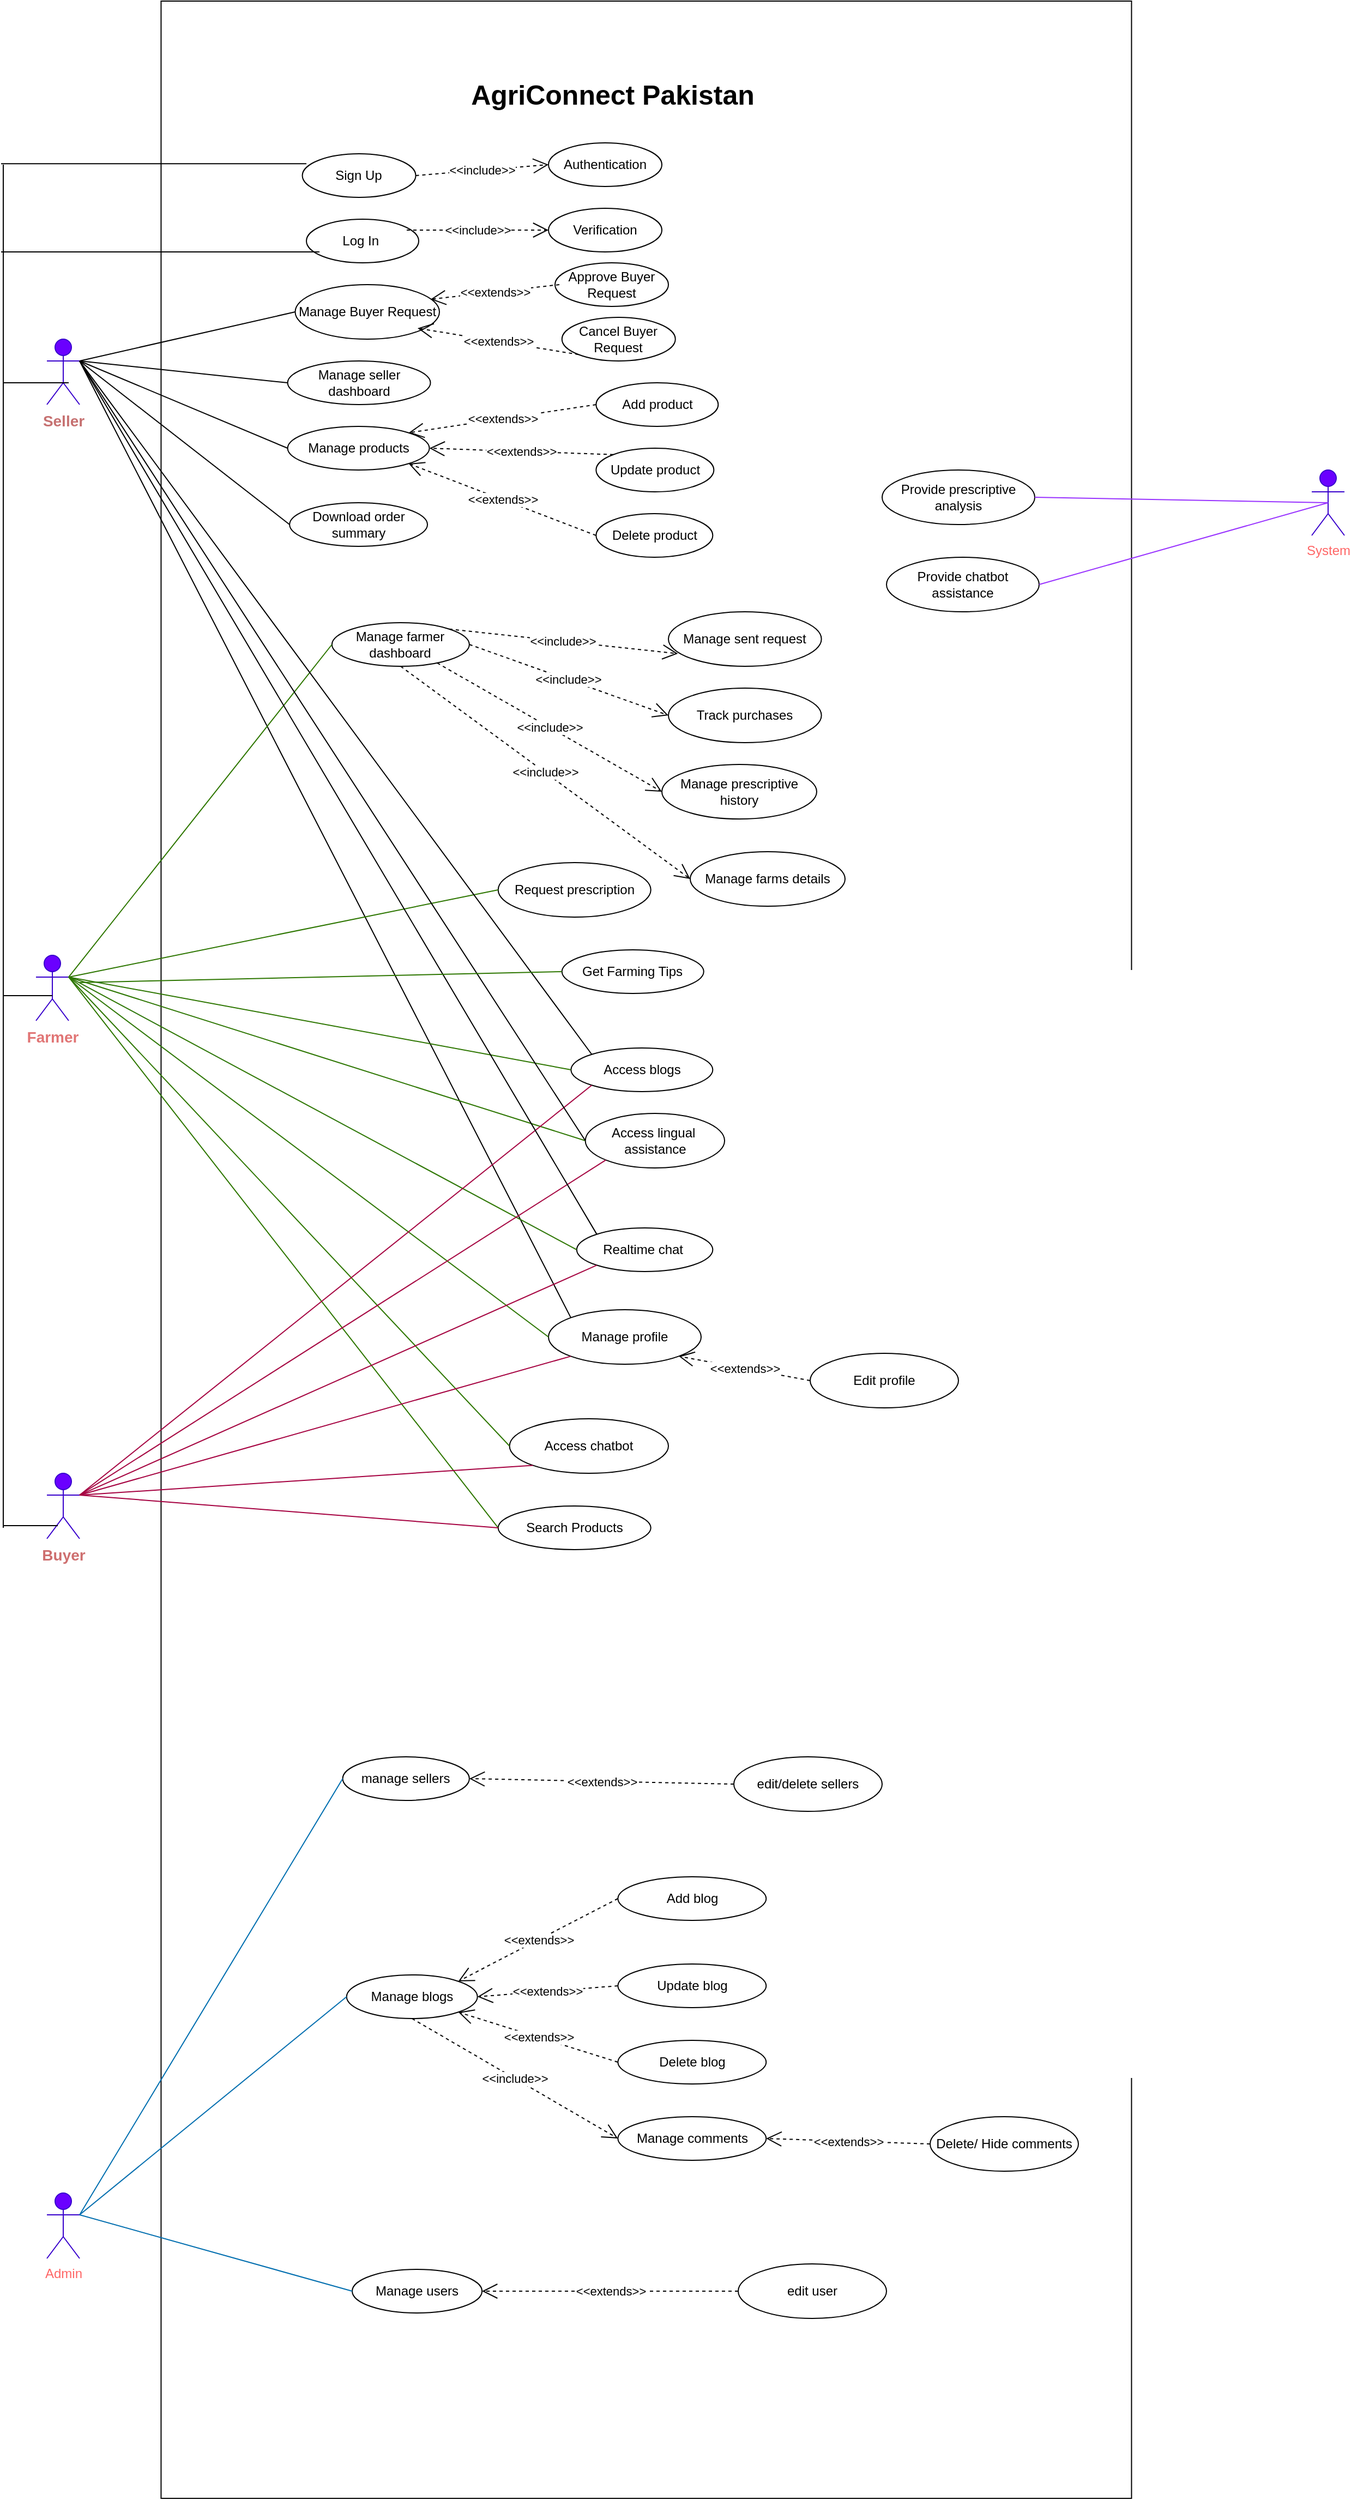 <mxfile version="24.7.17">
  <diagram name="Page-1" id="OuwLyHZl4ZLgl4tLMqOj">
    <mxGraphModel dx="1615" dy="2068" grid="1" gridSize="10" guides="1" tooltips="1" connect="1" arrows="1" fold="1" page="1" pageScale="1" pageWidth="850" pageHeight="1100" math="0" shadow="0">
      <root>
        <mxCell id="0" />
        <mxCell id="1" parent="0" />
        <mxCell id="YQZKm8GPlMYC01iBBEA0-1" value="" style="rounded=0;whiteSpace=wrap;html=1;" parent="1" vertex="1">
          <mxGeometry x="174.72" y="-330" width="890" height="2290" as="geometry" />
        </mxCell>
        <mxCell id="YQZKm8GPlMYC01iBBEA0-2" value="&lt;font size=&quot;1&quot; color=&quot;#c67171&quot;&gt;&lt;b style=&quot;font-size: 14px;&quot;&gt;Seller&lt;/b&gt;&lt;/font&gt;" style="shape=umlActor;verticalLabelPosition=bottom;verticalAlign=top;html=1;outlineConnect=0;fillColor=#6a00ff;fontColor=#ffffff;strokeColor=#3700CC;" parent="1" vertex="1">
          <mxGeometry x="70" y="-20" width="30" height="60" as="geometry" />
        </mxCell>
        <mxCell id="YQZKm8GPlMYC01iBBEA0-7" value="Sign Up" style="ellipse;whiteSpace=wrap;html=1;" parent="1" vertex="1">
          <mxGeometry x="304.28" y="-190" width="104" height="40" as="geometry" />
        </mxCell>
        <mxCell id="YQZKm8GPlMYC01iBBEA0-8" value="Manage users" style="ellipse;whiteSpace=wrap;html=1;" parent="1" vertex="1">
          <mxGeometry x="350" y="1750" width="119.07" height="40" as="geometry" />
        </mxCell>
        <mxCell id="YQZKm8GPlMYC01iBBEA0-10" value="Log In&amp;nbsp;" style="ellipse;whiteSpace=wrap;html=1;" parent="1" vertex="1">
          <mxGeometry x="308.0" y="-130" width="103" height="40" as="geometry" />
        </mxCell>
        <mxCell id="YQZKm8GPlMYC01iBBEA0-11" value="Manage farmer dashboard" style="ellipse;whiteSpace=wrap;html=1;" parent="1" vertex="1">
          <mxGeometry x="331.43" y="240" width="126" height="40" as="geometry" />
        </mxCell>
        <mxCell id="YQZKm8GPlMYC01iBBEA0-12" value="manage sellers" style="ellipse;whiteSpace=wrap;html=1;" parent="1" vertex="1">
          <mxGeometry x="341.29" y="1280" width="116.14" height="40" as="geometry" />
        </mxCell>
        <mxCell id="YQZKm8GPlMYC01iBBEA0-16" value="Manage products" style="ellipse;whiteSpace=wrap;html=1;" parent="1" vertex="1">
          <mxGeometry x="290.78" y="60" width="130" height="40" as="geometry" />
        </mxCell>
        <mxCell id="YQZKm8GPlMYC01iBBEA0-17" value="Manage profile" style="ellipse;whiteSpace=wrap;html=1;" parent="1" vertex="1">
          <mxGeometry x="530" y="870" width="140" height="50" as="geometry" />
        </mxCell>
        <mxCell id="YQZKm8GPlMYC01iBBEA0-18" value="Request prescription" style="ellipse;whiteSpace=wrap;html=1;" parent="1" vertex="1">
          <mxGeometry x="483.86" y="460" width="140" height="50" as="geometry" />
        </mxCell>
        <mxCell id="YQZKm8GPlMYC01iBBEA0-19" value="Access blogs" style="ellipse;whiteSpace=wrap;html=1;" parent="1" vertex="1">
          <mxGeometry x="550.67" y="630" width="130" height="40" as="geometry" />
        </mxCell>
        <mxCell id="YQZKm8GPlMYC01iBBEA0-20" value="Realtime chat&amp;nbsp;" style="ellipse;whiteSpace=wrap;html=1;" parent="1" vertex="1">
          <mxGeometry x="555.92" y="795" width="124.75" height="40" as="geometry" />
        </mxCell>
        <mxCell id="YQZKm8GPlMYC01iBBEA0-23" value="Access lingual&amp;nbsp;&lt;div&gt;assistance&lt;/div&gt;" style="ellipse;whiteSpace=wrap;html=1;" parent="1" vertex="1">
          <mxGeometry x="563.81" y="690" width="127.72" height="50" as="geometry" />
        </mxCell>
        <mxCell id="YQZKm8GPlMYC01iBBEA0-26" value="Access chatbot" style="ellipse;whiteSpace=wrap;html=1;" parent="1" vertex="1">
          <mxGeometry x="494.28" y="970" width="145.72" height="50" as="geometry" />
        </mxCell>
        <mxCell id="YQZKm8GPlMYC01iBBEA0-28" value="Search Products" style="ellipse;whiteSpace=wrap;html=1;" parent="1" vertex="1">
          <mxGeometry x="483.86" y="1050" width="140" height="40" as="geometry" />
        </mxCell>
        <mxCell id="YQZKm8GPlMYC01iBBEA0-29" value="Manage seller dashboard" style="ellipse;whiteSpace=wrap;html=1;rotation=0;" parent="1" vertex="1">
          <mxGeometry x="290.78" width="131" height="40" as="geometry" />
        </mxCell>
        <mxCell id="YQZKm8GPlMYC01iBBEA0-30" value="Manage blogs" style="ellipse;whiteSpace=wrap;html=1;" parent="1" vertex="1">
          <mxGeometry x="344.86" y="1480" width="120" height="40" as="geometry" />
        </mxCell>
        <mxCell id="YQZKm8GPlMYC01iBBEA0-33" value="&lt;font size=&quot;1&quot; color=&quot;#e17575&quot;&gt;&lt;b style=&quot;font-size: 14px;&quot;&gt;Farmer&lt;/b&gt;&lt;/font&gt;" style="shape=umlActor;verticalLabelPosition=bottom;verticalAlign=top;html=1;outlineConnect=0;fillColor=#6a00ff;fontColor=#ffffff;strokeColor=#3700CC;" parent="1" vertex="1">
          <mxGeometry x="60" y="545" width="30" height="60" as="geometry" />
        </mxCell>
        <mxCell id="YQZKm8GPlMYC01iBBEA0-34" value="&lt;font style=&quot;font-size: 14px;&quot; color=&quot;#ce6f6f&quot;&gt;&lt;b&gt;Buyer&lt;/b&gt;&lt;/font&gt;" style="shape=umlActor;verticalLabelPosition=bottom;verticalAlign=top;html=1;outlineConnect=0;fillColor=#6a00ff;fontColor=#ffffff;strokeColor=#3700CC;" parent="1" vertex="1">
          <mxGeometry x="70" y="1020" width="30" height="60" as="geometry" />
        </mxCell>
        <mxCell id="YQZKm8GPlMYC01iBBEA0-35" value="&lt;font color=&quot;#ff6666&quot;&gt;Admin&lt;/font&gt;" style="shape=umlActor;verticalLabelPosition=bottom;verticalAlign=top;html=1;outlineConnect=0;fillColor=#6a00ff;fontColor=#ffffff;strokeColor=#3700CC;" parent="1" vertex="1">
          <mxGeometry x="70" y="1680" width="30" height="60" as="geometry" />
        </mxCell>
        <mxCell id="YQZKm8GPlMYC01iBBEA0-48" value="Edit profile" style="ellipse;whiteSpace=wrap;html=1;" parent="1" vertex="1">
          <mxGeometry x="770" y="910" width="136" height="50" as="geometry" />
        </mxCell>
        <mxCell id="YQZKm8GPlMYC01iBBEA0-50" style="edgeStyle=orthogonalEdgeStyle;rounded=0;orthogonalLoop=1;jettySize=auto;html=1;exitX=0.5;exitY=1;exitDx=0;exitDy=0;" parent="1" source="YQZKm8GPlMYC01iBBEA0-16" target="YQZKm8GPlMYC01iBBEA0-16" edge="1">
          <mxGeometry relative="1" as="geometry" />
        </mxCell>
        <mxCell id="YQZKm8GPlMYC01iBBEA0-53" value="Manage Buyer Request" style="ellipse;whiteSpace=wrap;html=1;" parent="1" vertex="1">
          <mxGeometry x="297.72" y="-70" width="132.28" height="50" as="geometry" />
        </mxCell>
        <mxCell id="YQZKm8GPlMYC01iBBEA0-61" value="Authentication" style="ellipse;whiteSpace=wrap;html=1;" parent="1" vertex="1">
          <mxGeometry x="530" y="-200" width="104" height="40" as="geometry" />
        </mxCell>
        <mxCell id="YQZKm8GPlMYC01iBBEA0-62" value="Approve Buyer Request" style="ellipse;whiteSpace=wrap;html=1;" parent="1" vertex="1">
          <mxGeometry x="536" y="-90" width="104" height="40" as="geometry" />
        </mxCell>
        <mxCell id="YQZKm8GPlMYC01iBBEA0-63" value="Verification" style="ellipse;whiteSpace=wrap;html=1;" parent="1" vertex="1">
          <mxGeometry x="530" y="-140" width="104" height="40" as="geometry" />
        </mxCell>
        <mxCell id="YQZKm8GPlMYC01iBBEA0-64" value="Cancel Buyer Request" style="ellipse;whiteSpace=wrap;html=1;" parent="1" vertex="1">
          <mxGeometry x="542.37" y="-40" width="104" height="40" as="geometry" />
        </mxCell>
        <mxCell id="YQZKm8GPlMYC01iBBEA0-67" value="Add product" style="ellipse;whiteSpace=wrap;html=1;" parent="1" vertex="1">
          <mxGeometry x="573.67" y="20" width="112" height="40" as="geometry" />
        </mxCell>
        <mxCell id="YQZKm8GPlMYC01iBBEA0-68" value="Update product" style="ellipse;whiteSpace=wrap;html=1;" parent="1" vertex="1">
          <mxGeometry x="573.67" y="80" width="108" height="40" as="geometry" />
        </mxCell>
        <mxCell id="YQZKm8GPlMYC01iBBEA0-71" value="Delete product" style="ellipse;whiteSpace=wrap;html=1;" parent="1" vertex="1">
          <mxGeometry x="573.67" y="140" width="107" height="40" as="geometry" />
        </mxCell>
        <mxCell id="YQZKm8GPlMYC01iBBEA0-74" value="Manage sent request" style="ellipse;whiteSpace=wrap;html=1;" parent="1" vertex="1">
          <mxGeometry x="640" y="230" width="140.33" height="50" as="geometry" />
        </mxCell>
        <mxCell id="YQZKm8GPlMYC01iBBEA0-76" value="Manage prescriptive history" style="ellipse;whiteSpace=wrap;html=1;" parent="1" vertex="1">
          <mxGeometry x="634" y="370" width="142" height="50" as="geometry" />
        </mxCell>
        <mxCell id="YQZKm8GPlMYC01iBBEA0-99" value="Add blog" style="ellipse;whiteSpace=wrap;html=1;" parent="1" vertex="1">
          <mxGeometry x="593.67" y="1390" width="136" height="40" as="geometry" />
        </mxCell>
        <mxCell id="YQZKm8GPlMYC01iBBEA0-102" value="Update blog" style="ellipse;whiteSpace=wrap;html=1;" parent="1" vertex="1">
          <mxGeometry x="593.67" y="1470" width="136" height="40" as="geometry" />
        </mxCell>
        <mxCell id="YQZKm8GPlMYC01iBBEA0-103" value="Delete blog" style="ellipse;whiteSpace=wrap;html=1;" parent="1" vertex="1">
          <mxGeometry x="593.67" y="1540" width="136" height="40" as="geometry" />
        </mxCell>
        <mxCell id="YQZKm8GPlMYC01iBBEA0-104" value="Manage comments" style="ellipse;whiteSpace=wrap;html=1;" parent="1" vertex="1">
          <mxGeometry x="593.67" y="1610" width="136" height="40" as="geometry" />
        </mxCell>
        <mxCell id="YQZKm8GPlMYC01iBBEA0-105" value="Delete/ Hide comments" style="ellipse;whiteSpace=wrap;html=1;" parent="1" vertex="1">
          <mxGeometry x="880" y="1610" width="136" height="50" as="geometry" />
        </mxCell>
        <mxCell id="YQZKm8GPlMYC01iBBEA0-108" value="edit user" style="ellipse;whiteSpace=wrap;html=1;" parent="1" vertex="1">
          <mxGeometry x="704" y="1745" width="136" height="50" as="geometry" />
        </mxCell>
        <mxCell id="-5ydFw-NMP-RRtFNa_v6-4" value="" style="endArrow=none;html=1;rounded=0;exitX=1;exitY=0.333;exitDx=0;exitDy=0;exitPerimeter=0;entryX=0;entryY=0.5;entryDx=0;entryDy=0;" parent="1" source="YQZKm8GPlMYC01iBBEA0-2" target="YQZKm8GPlMYC01iBBEA0-53" edge="1">
          <mxGeometry width="50" height="50" relative="1" as="geometry">
            <mxPoint x="210" y="90" as="sourcePoint" />
            <mxPoint x="260" y="40" as="targetPoint" />
          </mxGeometry>
        </mxCell>
        <mxCell id="-5ydFw-NMP-RRtFNa_v6-5" value="" style="endArrow=none;html=1;rounded=0;exitX=1;exitY=0.333;exitDx=0;exitDy=0;exitPerimeter=0;entryX=0;entryY=0.5;entryDx=0;entryDy=0;" parent="1" source="YQZKm8GPlMYC01iBBEA0-2" target="YQZKm8GPlMYC01iBBEA0-29" edge="1">
          <mxGeometry width="50" height="50" relative="1" as="geometry">
            <mxPoint x="210" y="90" as="sourcePoint" />
            <mxPoint x="260" y="40" as="targetPoint" />
          </mxGeometry>
        </mxCell>
        <mxCell id="-5ydFw-NMP-RRtFNa_v6-6" value="" style="endArrow=none;html=1;rounded=0;exitX=1;exitY=0.333;exitDx=0;exitDy=0;exitPerimeter=0;entryX=0;entryY=0.5;entryDx=0;entryDy=0;" parent="1" source="YQZKm8GPlMYC01iBBEA0-2" target="YQZKm8GPlMYC01iBBEA0-16" edge="1">
          <mxGeometry width="50" height="50" relative="1" as="geometry">
            <mxPoint x="210" y="90" as="sourcePoint" />
            <mxPoint x="260" y="40" as="targetPoint" />
          </mxGeometry>
        </mxCell>
        <mxCell id="-5ydFw-NMP-RRtFNa_v6-7" value="" style="endArrow=none;html=1;rounded=0;exitX=1;exitY=0.333;exitDx=0;exitDy=0;exitPerimeter=0;entryX=0;entryY=0;entryDx=0;entryDy=0;" parent="1" source="YQZKm8GPlMYC01iBBEA0-2" target="YQZKm8GPlMYC01iBBEA0-17" edge="1">
          <mxGeometry width="50" height="50" relative="1" as="geometry">
            <mxPoint x="210" y="90" as="sourcePoint" />
            <mxPoint x="284.53" y="150" as="targetPoint" />
          </mxGeometry>
        </mxCell>
        <mxCell id="-5ydFw-NMP-RRtFNa_v6-8" value="&amp;lt;&amp;lt;include&amp;gt;&amp;gt;" style="endArrow=open;endSize=12;dashed=1;html=1;rounded=0;exitX=1;exitY=0.5;exitDx=0;exitDy=0;entryX=0;entryY=0.5;entryDx=0;entryDy=0;" parent="1" source="YQZKm8GPlMYC01iBBEA0-7" target="YQZKm8GPlMYC01iBBEA0-61" edge="1">
          <mxGeometry x="-0.004" width="160" relative="1" as="geometry">
            <mxPoint x="150" y="70" as="sourcePoint" />
            <mxPoint x="310" y="70" as="targetPoint" />
            <mxPoint as="offset" />
          </mxGeometry>
        </mxCell>
        <mxCell id="-5ydFw-NMP-RRtFNa_v6-9" value="&amp;lt;&amp;lt;extends&amp;gt;&amp;gt;" style="endArrow=open;endSize=12;dashed=1;html=1;rounded=0;exitX=0;exitY=0.5;exitDx=0;exitDy=0;entryX=1;entryY=1;entryDx=0;entryDy=0;" parent="1" source="YQZKm8GPlMYC01iBBEA0-71" target="YQZKm8GPlMYC01iBBEA0-16" edge="1">
          <mxGeometry x="-0.004" width="160" relative="1" as="geometry">
            <mxPoint x="413.06" y="30" as="sourcePoint" />
            <mxPoint x="523" y="40" as="targetPoint" />
            <mxPoint as="offset" />
          </mxGeometry>
        </mxCell>
        <mxCell id="-5ydFw-NMP-RRtFNa_v6-10" value="&amp;lt;&amp;lt;extends&amp;gt;&amp;gt;" style="endArrow=open;endSize=12;dashed=1;html=1;rounded=0;entryX=0.938;entryY=0.269;entryDx=0;entryDy=0;entryPerimeter=0;" parent="1" target="YQZKm8GPlMYC01iBBEA0-53" edge="1">
          <mxGeometry x="-0.004" width="160" relative="1" as="geometry">
            <mxPoint x="540" y="-70" as="sourcePoint" />
            <mxPoint x="430" y="-40" as="targetPoint" />
            <mxPoint as="offset" />
          </mxGeometry>
        </mxCell>
        <mxCell id="-5ydFw-NMP-RRtFNa_v6-11" value="&amp;lt;&amp;lt;include&amp;gt;&amp;gt;" style="endArrow=open;endSize=12;dashed=1;html=1;rounded=0;entryX=0;entryY=0.5;entryDx=0;entryDy=0;" parent="1" target="YQZKm8GPlMYC01iBBEA0-63" edge="1">
          <mxGeometry x="-0.004" width="160" relative="1" as="geometry">
            <mxPoint x="400" y="-120" as="sourcePoint" />
            <mxPoint x="536" y="-130" as="targetPoint" />
            <mxPoint as="offset" />
          </mxGeometry>
        </mxCell>
        <mxCell id="-5ydFw-NMP-RRtFNa_v6-12" value="&amp;lt;&amp;lt;extends&amp;gt;&amp;gt;" style="endArrow=open;endSize=12;dashed=1;html=1;rounded=0;exitX=0;exitY=0;exitDx=0;exitDy=0;entryX=1;entryY=0.5;entryDx=0;entryDy=0;" parent="1" source="YQZKm8GPlMYC01iBBEA0-68" target="YQZKm8GPlMYC01iBBEA0-16" edge="1">
          <mxGeometry x="0.0" width="160" relative="1" as="geometry">
            <mxPoint x="428" as="sourcePoint" />
            <mxPoint x="538" y="10" as="targetPoint" />
            <mxPoint as="offset" />
          </mxGeometry>
        </mxCell>
        <mxCell id="-5ydFw-NMP-RRtFNa_v6-13" value="&amp;lt;&amp;lt;extends&amp;gt;&amp;gt;" style="endArrow=open;endSize=12;dashed=1;html=1;rounded=0;entryX=1;entryY=0;entryDx=0;entryDy=0;exitX=0;exitY=0.5;exitDx=0;exitDy=0;" parent="1" source="YQZKm8GPlMYC01iBBEA0-67" target="YQZKm8GPlMYC01iBBEA0-16" edge="1">
          <mxGeometry x="-0.004" width="160" relative="1" as="geometry">
            <mxPoint x="537.987" y="60" as="sourcePoint" />
            <mxPoint x="530" y="359" as="targetPoint" />
            <mxPoint as="offset" />
          </mxGeometry>
        </mxCell>
        <mxCell id="-5ydFw-NMP-RRtFNa_v6-16" value="&amp;lt;&amp;lt;extends&amp;gt;&amp;gt;" style="endArrow=open;endSize=12;dashed=1;html=1;rounded=0;exitX=0;exitY=1;exitDx=0;exitDy=0;" parent="1" source="YQZKm8GPlMYC01iBBEA0-64" edge="1">
          <mxGeometry x="-0.004" width="160" relative="1" as="geometry">
            <mxPoint x="418" y="-10" as="sourcePoint" />
            <mxPoint x="410" y="-30" as="targetPoint" />
            <mxPoint as="offset" />
          </mxGeometry>
        </mxCell>
        <mxCell id="-5ydFw-NMP-RRtFNa_v6-19" value="&amp;lt;&amp;lt;include&amp;gt;&amp;gt;" style="endArrow=open;endSize=12;dashed=1;html=1;rounded=0;exitX=1;exitY=0;exitDx=0;exitDy=0;entryX=0.062;entryY=0.768;entryDx=0;entryDy=0;entryPerimeter=0;" parent="1" source="YQZKm8GPlMYC01iBBEA0-11" target="YQZKm8GPlMYC01iBBEA0-74" edge="1">
          <mxGeometry x="-0.004" width="160" relative="1" as="geometry">
            <mxPoint x="961.05" y="-24.921" as="sourcePoint" />
            <mxPoint x="730.943" y="544.918" as="targetPoint" />
            <mxPoint as="offset" />
          </mxGeometry>
        </mxCell>
        <mxCell id="-5ydFw-NMP-RRtFNa_v6-21" value="" style="endArrow=none;html=1;rounded=0;exitX=1;exitY=0.333;exitDx=0;exitDy=0;exitPerimeter=0;entryX=0;entryY=0.5;entryDx=0;entryDy=0;fillColor=#60a917;strokeColor=#2D7600;" parent="1" source="YQZKm8GPlMYC01iBBEA0-33" target="YQZKm8GPlMYC01iBBEA0-20" edge="1">
          <mxGeometry width="50" height="50" relative="1" as="geometry">
            <mxPoint x="380" y="590" as="sourcePoint" />
            <mxPoint x="430" y="540" as="targetPoint" />
          </mxGeometry>
        </mxCell>
        <mxCell id="-5ydFw-NMP-RRtFNa_v6-22" value="" style="endArrow=none;html=1;rounded=0;exitX=1;exitY=0.333;exitDx=0;exitDy=0;exitPerimeter=0;entryX=0;entryY=0.5;entryDx=0;entryDy=0;fillColor=#60a917;strokeColor=#2D7600;" parent="1" source="YQZKm8GPlMYC01iBBEA0-33" target="YQZKm8GPlMYC01iBBEA0-19" edge="1">
          <mxGeometry width="50" height="50" relative="1" as="geometry">
            <mxPoint x="380" y="590" as="sourcePoint" />
            <mxPoint x="430" y="540" as="targetPoint" />
          </mxGeometry>
        </mxCell>
        <mxCell id="-5ydFw-NMP-RRtFNa_v6-23" value="" style="endArrow=none;html=1;rounded=0;exitX=1;exitY=0.333;exitDx=0;exitDy=0;exitPerimeter=0;entryX=0;entryY=0.5;entryDx=0;entryDy=0;fillColor=#60a917;strokeColor=#2D7600;" parent="1" source="YQZKm8GPlMYC01iBBEA0-33" target="YQZKm8GPlMYC01iBBEA0-23" edge="1">
          <mxGeometry width="50" height="50" relative="1" as="geometry">
            <mxPoint x="380" y="590" as="sourcePoint" />
            <mxPoint x="430" y="540" as="targetPoint" />
          </mxGeometry>
        </mxCell>
        <mxCell id="-5ydFw-NMP-RRtFNa_v6-25" value="" style="endArrow=none;html=1;rounded=0;exitX=1;exitY=0.333;exitDx=0;exitDy=0;exitPerimeter=0;entryX=0;entryY=0.5;entryDx=0;entryDy=0;fillColor=#60a917;strokeColor=#2D7600;" parent="1" source="YQZKm8GPlMYC01iBBEA0-33" target="YQZKm8GPlMYC01iBBEA0-26" edge="1">
          <mxGeometry width="50" height="50" relative="1" as="geometry">
            <mxPoint x="380" y="590" as="sourcePoint" />
            <mxPoint x="430" y="540" as="targetPoint" />
          </mxGeometry>
        </mxCell>
        <mxCell id="-5ydFw-NMP-RRtFNa_v6-26" value="" style="endArrow=none;html=1;rounded=0;exitX=1;exitY=0.333;exitDx=0;exitDy=0;exitPerimeter=0;entryX=0;entryY=0.5;entryDx=0;entryDy=0;fillColor=#60a917;strokeColor=#2D7600;" parent="1" source="YQZKm8GPlMYC01iBBEA0-33" target="YQZKm8GPlMYC01iBBEA0-18" edge="1">
          <mxGeometry width="50" height="50" relative="1" as="geometry">
            <mxPoint x="380" y="740" as="sourcePoint" />
            <mxPoint x="430" y="690" as="targetPoint" />
          </mxGeometry>
        </mxCell>
        <mxCell id="-5ydFw-NMP-RRtFNa_v6-30" value="" style="endArrow=none;html=1;rounded=0;exitX=1;exitY=0.333;exitDx=0;exitDy=0;exitPerimeter=0;entryX=0;entryY=0.5;entryDx=0;entryDy=0;fillColor=#60a917;strokeColor=#2D7600;" parent="1" source="YQZKm8GPlMYC01iBBEA0-33" target="YQZKm8GPlMYC01iBBEA0-28" edge="1">
          <mxGeometry width="50" height="50" relative="1" as="geometry">
            <mxPoint x="380" y="860" as="sourcePoint" />
            <mxPoint x="430" y="810" as="targetPoint" />
          </mxGeometry>
        </mxCell>
        <mxCell id="-5ydFw-NMP-RRtFNa_v6-31" value="" style="endArrow=none;html=1;rounded=0;exitX=1;exitY=0.333;exitDx=0;exitDy=0;exitPerimeter=0;entryX=0;entryY=0.5;entryDx=0;entryDy=0;fillColor=#60a917;strokeColor=#2D7600;" parent="1" source="YQZKm8GPlMYC01iBBEA0-33" target="YQZKm8GPlMYC01iBBEA0-17" edge="1">
          <mxGeometry width="50" height="50" relative="1" as="geometry">
            <mxPoint x="380" y="860" as="sourcePoint" />
            <mxPoint x="430" y="810" as="targetPoint" />
          </mxGeometry>
        </mxCell>
        <mxCell id="-5ydFw-NMP-RRtFNa_v6-40" value="" style="endArrow=none;html=1;rounded=0;fillColor=#60a917;strokeColor=#2D7600;entryX=1;entryY=0.333;entryDx=0;entryDy=0;entryPerimeter=0;exitX=0;exitY=0.5;exitDx=0;exitDy=0;" parent="1" source="YQZKm8GPlMYC01iBBEA0-11" target="YQZKm8GPlMYC01iBBEA0-33" edge="1">
          <mxGeometry width="50" height="50" relative="1" as="geometry">
            <mxPoint x="240" y="630" as="sourcePoint" />
            <mxPoint x="290" y="580" as="targetPoint" />
          </mxGeometry>
        </mxCell>
        <mxCell id="-5ydFw-NMP-RRtFNa_v6-42" value="" style="endArrow=none;html=1;rounded=0;fillColor=#d80073;strokeColor=#A50040;exitX=1;exitY=0.333;exitDx=0;exitDy=0;exitPerimeter=0;entryX=0;entryY=1;entryDx=0;entryDy=0;" parent="1" source="YQZKm8GPlMYC01iBBEA0-34" target="YQZKm8GPlMYC01iBBEA0-19" edge="1">
          <mxGeometry width="50" height="50" relative="1" as="geometry">
            <mxPoint x="240" y="1070" as="sourcePoint" />
            <mxPoint x="290" y="1020" as="targetPoint" />
          </mxGeometry>
        </mxCell>
        <mxCell id="-5ydFw-NMP-RRtFNa_v6-43" value="" style="endArrow=none;html=1;rounded=0;fillColor=#d80073;strokeColor=#A50040;exitX=1;exitY=0.333;exitDx=0;exitDy=0;exitPerimeter=0;entryX=0;entryY=1;entryDx=0;entryDy=0;" parent="1" source="YQZKm8GPlMYC01iBBEA0-34" target="YQZKm8GPlMYC01iBBEA0-23" edge="1">
          <mxGeometry width="50" height="50" relative="1" as="geometry">
            <mxPoint x="240" y="1070" as="sourcePoint" />
            <mxPoint x="290" y="1020" as="targetPoint" />
          </mxGeometry>
        </mxCell>
        <mxCell id="-5ydFw-NMP-RRtFNa_v6-44" value="" style="endArrow=none;html=1;rounded=0;fillColor=#d80073;strokeColor=#A50040;exitX=1;exitY=0.333;exitDx=0;exitDy=0;exitPerimeter=0;entryX=0;entryY=1;entryDx=0;entryDy=0;" parent="1" source="YQZKm8GPlMYC01iBBEA0-34" target="YQZKm8GPlMYC01iBBEA0-20" edge="1">
          <mxGeometry width="50" height="50" relative="1" as="geometry">
            <mxPoint x="240" y="1070" as="sourcePoint" />
            <mxPoint x="290" y="1020" as="targetPoint" />
          </mxGeometry>
        </mxCell>
        <mxCell id="-5ydFw-NMP-RRtFNa_v6-46" value="" style="endArrow=none;html=1;rounded=0;fillColor=#d80073;strokeColor=#A50040;exitX=1;exitY=0.333;exitDx=0;exitDy=0;exitPerimeter=0;entryX=0;entryY=1;entryDx=0;entryDy=0;" parent="1" source="YQZKm8GPlMYC01iBBEA0-34" target="YQZKm8GPlMYC01iBBEA0-26" edge="1">
          <mxGeometry width="50" height="50" relative="1" as="geometry">
            <mxPoint x="240" y="1070" as="sourcePoint" />
            <mxPoint x="290" y="1020" as="targetPoint" />
          </mxGeometry>
        </mxCell>
        <mxCell id="-5ydFw-NMP-RRtFNa_v6-48" value="" style="endArrow=none;html=1;rounded=0;fillColor=#d80073;strokeColor=#A50040;exitX=1;exitY=0.333;exitDx=0;exitDy=0;exitPerimeter=0;entryX=0;entryY=0.5;entryDx=0;entryDy=0;" parent="1" source="YQZKm8GPlMYC01iBBEA0-34" target="YQZKm8GPlMYC01iBBEA0-28" edge="1">
          <mxGeometry width="50" height="50" relative="1" as="geometry">
            <mxPoint x="240" y="1070" as="sourcePoint" />
            <mxPoint x="420" y="980" as="targetPoint" />
          </mxGeometry>
        </mxCell>
        <mxCell id="-5ydFw-NMP-RRtFNa_v6-49" value="" style="endArrow=none;html=1;rounded=0;fillColor=#d80073;strokeColor=#A50040;exitX=1;exitY=0.333;exitDx=0;exitDy=0;exitPerimeter=0;entryX=0;entryY=1;entryDx=0;entryDy=0;" parent="1" source="YQZKm8GPlMYC01iBBEA0-34" target="YQZKm8GPlMYC01iBBEA0-17" edge="1">
          <mxGeometry width="50" height="50" relative="1" as="geometry">
            <mxPoint x="240" y="1070" as="sourcePoint" />
            <mxPoint x="290" y="1020" as="targetPoint" />
          </mxGeometry>
        </mxCell>
        <mxCell id="-5ydFw-NMP-RRtFNa_v6-59" value="&amp;lt;&amp;lt;extends&amp;gt;&amp;gt;" style="endArrow=open;endSize=12;dashed=1;html=1;rounded=0;exitX=0;exitY=0.5;exitDx=0;exitDy=0;entryX=1;entryY=1;entryDx=0;entryDy=0;" parent="1" source="YQZKm8GPlMYC01iBBEA0-48" target="YQZKm8GPlMYC01iBBEA0-17" edge="1">
          <mxGeometry x="-0.004" width="160" relative="1" as="geometry">
            <mxPoint x="709.86" y="1063" as="sourcePoint" />
            <mxPoint x="550.86" y="1047" as="targetPoint" />
            <mxPoint as="offset" />
          </mxGeometry>
        </mxCell>
        <mxCell id="-5ydFw-NMP-RRtFNa_v6-62" value="&amp;lt;&amp;lt;extends&amp;gt;&amp;gt;" style="endArrow=open;endSize=12;dashed=1;html=1;rounded=0;exitX=0;exitY=0.5;exitDx=0;exitDy=0;entryX=1;entryY=0;entryDx=0;entryDy=0;" parent="1" source="YQZKm8GPlMYC01iBBEA0-99" target="YQZKm8GPlMYC01iBBEA0-30" edge="1">
          <mxGeometry x="-0.004" width="160" relative="1" as="geometry">
            <mxPoint x="491.28" y="1446" as="sourcePoint" />
            <mxPoint x="332.28" y="1430" as="targetPoint" />
            <mxPoint as="offset" />
          </mxGeometry>
        </mxCell>
        <mxCell id="-5ydFw-NMP-RRtFNa_v6-66" value="&amp;lt;&amp;lt;extends&amp;gt;&amp;gt;" style="endArrow=open;endSize=12;dashed=1;html=1;rounded=0;exitX=0;exitY=0.5;exitDx=0;exitDy=0;entryX=1;entryY=0.5;entryDx=0;entryDy=0;" parent="1" source="YQZKm8GPlMYC01iBBEA0-102" target="YQZKm8GPlMYC01iBBEA0-30" edge="1">
          <mxGeometry x="-0.004" width="160" relative="1" as="geometry">
            <mxPoint x="569.22" y="1708" as="sourcePoint" />
            <mxPoint x="410.22" y="1692" as="targetPoint" />
            <mxPoint as="offset" />
          </mxGeometry>
        </mxCell>
        <mxCell id="-5ydFw-NMP-RRtFNa_v6-67" value="&amp;lt;&amp;lt;extends&amp;gt;&amp;gt;" style="endArrow=open;endSize=12;dashed=1;html=1;rounded=0;exitX=0;exitY=0.5;exitDx=0;exitDy=0;entryX=1;entryY=1;entryDx=0;entryDy=0;" parent="1" source="YQZKm8GPlMYC01iBBEA0-103" target="YQZKm8GPlMYC01iBBEA0-30" edge="1">
          <mxGeometry x="-0.004" width="160" relative="1" as="geometry">
            <mxPoint x="562" y="1710" as="sourcePoint" />
            <mxPoint x="462" y="1690" as="targetPoint" />
            <mxPoint as="offset" />
          </mxGeometry>
        </mxCell>
        <mxCell id="-5ydFw-NMP-RRtFNa_v6-68" value="&amp;lt;&amp;lt;include&amp;gt;&amp;gt;" style="endArrow=open;endSize=12;dashed=1;html=1;rounded=0;exitX=0.5;exitY=1;exitDx=0;exitDy=0;entryX=0;entryY=0.5;entryDx=0;entryDy=0;" parent="1" source="YQZKm8GPlMYC01iBBEA0-30" target="YQZKm8GPlMYC01iBBEA0-104" edge="1">
          <mxGeometry x="-0.004" width="160" relative="1" as="geometry">
            <mxPoint x="572" y="1720" as="sourcePoint" />
            <mxPoint x="472" y="1700" as="targetPoint" />
            <mxPoint as="offset" />
          </mxGeometry>
        </mxCell>
        <mxCell id="-5ydFw-NMP-RRtFNa_v6-69" value="&amp;lt;&amp;lt;extends&amp;gt;&amp;gt;" style="endArrow=open;endSize=12;dashed=1;html=1;rounded=0;exitX=0;exitY=0.5;exitDx=0;exitDy=0;entryX=1;entryY=0.5;entryDx=0;entryDy=0;" parent="1" source="YQZKm8GPlMYC01iBBEA0-105" target="YQZKm8GPlMYC01iBBEA0-104" edge="1">
          <mxGeometry x="-0.004" width="160" relative="1" as="geometry">
            <mxPoint x="582" y="1730" as="sourcePoint" />
            <mxPoint x="482" y="1710" as="targetPoint" />
            <mxPoint as="offset" />
          </mxGeometry>
        </mxCell>
        <mxCell id="-5ydFw-NMP-RRtFNa_v6-71" value="&amp;lt;&amp;lt;extends&amp;gt;&amp;gt;" style="endArrow=open;endSize=12;dashed=1;html=1;rounded=0;exitX=0;exitY=0.5;exitDx=0;exitDy=0;entryX=1;entryY=0.5;entryDx=0;entryDy=0;" parent="1" source="YQZKm8GPlMYC01iBBEA0-108" target="YQZKm8GPlMYC01iBBEA0-8" edge="1">
          <mxGeometry x="-0.004" width="160" relative="1" as="geometry">
            <mxPoint x="602" y="1750" as="sourcePoint" />
            <mxPoint x="440" y="1920" as="targetPoint" />
            <mxPoint as="offset" />
          </mxGeometry>
        </mxCell>
        <mxCell id="-5ydFw-NMP-RRtFNa_v6-73" value="" style="endArrow=none;html=1;rounded=0;entryX=1;entryY=0.333;entryDx=0;entryDy=0;entryPerimeter=0;exitX=0;exitY=0.5;exitDx=0;exitDy=0;fillColor=#1ba1e2;strokeColor=#006EAF;" parent="1" source="YQZKm8GPlMYC01iBBEA0-12" target="YQZKm8GPlMYC01iBBEA0-35" edge="1">
          <mxGeometry width="50" height="50" relative="1" as="geometry">
            <mxPoint x="240" y="1970" as="sourcePoint" />
            <mxPoint x="290" y="1920" as="targetPoint" />
          </mxGeometry>
        </mxCell>
        <mxCell id="-5ydFw-NMP-RRtFNa_v6-74" value="" style="endArrow=none;html=1;rounded=0;entryX=1;entryY=0.333;entryDx=0;entryDy=0;entryPerimeter=0;exitX=0;exitY=0.5;exitDx=0;exitDy=0;fillColor=#1ba1e2;strokeColor=#006EAF;" parent="1" source="YQZKm8GPlMYC01iBBEA0-30" target="YQZKm8GPlMYC01iBBEA0-35" edge="1">
          <mxGeometry width="50" height="50" relative="1" as="geometry">
            <mxPoint x="240" y="1970" as="sourcePoint" />
            <mxPoint x="290" y="1920" as="targetPoint" />
          </mxGeometry>
        </mxCell>
        <mxCell id="-5ydFw-NMP-RRtFNa_v6-75" value="" style="endArrow=none;html=1;rounded=0;exitX=1;exitY=0.333;exitDx=0;exitDy=0;exitPerimeter=0;entryX=0;entryY=0.5;entryDx=0;entryDy=0;fillColor=#1ba1e2;strokeColor=#006EAF;" parent="1" source="YQZKm8GPlMYC01iBBEA0-35" target="YQZKm8GPlMYC01iBBEA0-8" edge="1">
          <mxGeometry width="50" height="50" relative="1" as="geometry">
            <mxPoint x="240" y="1970" as="sourcePoint" />
            <mxPoint x="290" y="1920" as="targetPoint" />
          </mxGeometry>
        </mxCell>
        <mxCell id="QUnTcXjHe82o37YH5sB1-1" value="&lt;font size=&quot;1&quot; style=&quot;&quot;&gt;&lt;b style=&quot;font-size: 25px;&quot;&gt;AgriConnect Pakistan&lt;/b&gt;&lt;/font&gt;" style="text;html=1;align=center;verticalAlign=middle;whiteSpace=wrap;rounded=0;" parent="1" vertex="1">
          <mxGeometry x="434.47" y="-260" width="310" height="30" as="geometry" />
        </mxCell>
        <mxCell id="2P0y6JnKnrexdzhI6Xuh-1" value="edit/delete sellers" style="ellipse;whiteSpace=wrap;html=1;" parent="1" vertex="1">
          <mxGeometry x="700" y="1280" width="136" height="50" as="geometry" />
        </mxCell>
        <mxCell id="2P0y6JnKnrexdzhI6Xuh-2" value="&amp;lt;&amp;lt;extends&amp;gt;&amp;gt;" style="endArrow=open;endSize=12;dashed=1;html=1;rounded=0;exitX=0;exitY=0.5;exitDx=0;exitDy=0;entryX=1;entryY=0.5;entryDx=0;entryDy=0;" parent="1" source="2P0y6JnKnrexdzhI6Xuh-1" target="YQZKm8GPlMYC01iBBEA0-12" edge="1">
          <mxGeometry x="-0.004" width="160" relative="1" as="geometry">
            <mxPoint x="650" y="1490" as="sourcePoint" />
            <mxPoint x="450" y="1540" as="targetPoint" />
            <mxPoint as="offset" />
          </mxGeometry>
        </mxCell>
        <mxCell id="2P0y6JnKnrexdzhI6Xuh-4" value="&lt;font color=&quot;#ff6666&quot;&gt;System&lt;/font&gt;&lt;div&gt;&lt;br&gt;&lt;/div&gt;" style="shape=umlActor;verticalLabelPosition=bottom;verticalAlign=top;html=1;outlineConnect=0;fillColor=#6a00ff;fontColor=#ffffff;strokeColor=#3700CC;" parent="1" vertex="1">
          <mxGeometry x="1230" y="100" width="30" height="60" as="geometry" />
        </mxCell>
        <mxCell id="2P0y6JnKnrexdzhI6Xuh-12" value="Provide chatbot assistance" style="ellipse;whiteSpace=wrap;html=1;" parent="1" vertex="1">
          <mxGeometry x="840" y="180" width="140" height="50" as="geometry" />
        </mxCell>
        <mxCell id="2P0y6JnKnrexdzhI6Xuh-15" value="Provide prescriptive analysis" style="ellipse;whiteSpace=wrap;html=1;" parent="1" vertex="1">
          <mxGeometry x="836" y="100" width="140" height="50" as="geometry" />
        </mxCell>
        <mxCell id="2P0y6JnKnrexdzhI6Xuh-18" value="" style="endArrow=none;html=1;rounded=0;exitX=1;exitY=0.5;exitDx=0;exitDy=0;fillColor=#1ba1e2;strokeColor=#9933FF;entryX=0.5;entryY=0.5;entryDx=0;entryDy=0;entryPerimeter=0;" parent="1" source="2P0y6JnKnrexdzhI6Xuh-12" target="2P0y6JnKnrexdzhI6Xuh-4" edge="1">
          <mxGeometry width="50" height="50" relative="1" as="geometry">
            <mxPoint x="910" y="310" as="sourcePoint" />
            <mxPoint x="1172" y="540" as="targetPoint" />
          </mxGeometry>
        </mxCell>
        <mxCell id="2P0y6JnKnrexdzhI6Xuh-20" value="" style="endArrow=none;html=1;rounded=0;exitX=1;exitY=0.5;exitDx=0;exitDy=0;fillColor=#1ba1e2;strokeColor=#9933FF;entryX=0.5;entryY=0.5;entryDx=0;entryDy=0;entryPerimeter=0;" parent="1" source="2P0y6JnKnrexdzhI6Xuh-15" target="2P0y6JnKnrexdzhI6Xuh-4" edge="1">
          <mxGeometry width="50" height="50" relative="1" as="geometry">
            <mxPoint x="920" y="320" as="sourcePoint" />
            <mxPoint x="1255" y="140" as="targetPoint" />
          </mxGeometry>
        </mxCell>
        <mxCell id="0qucM4lyokM2YhRJVSj--1" value="Track purchases" style="ellipse;whiteSpace=wrap;html=1;" parent="1" vertex="1">
          <mxGeometry x="640" y="300" width="140.33" height="50" as="geometry" />
        </mxCell>
        <mxCell id="0qucM4lyokM2YhRJVSj--10" value="&amp;lt;&amp;lt;include&amp;gt;&amp;gt;" style="endArrow=open;endSize=12;dashed=1;html=1;rounded=0;entryX=0;entryY=0.5;entryDx=0;entryDy=0;exitX=1;exitY=0.5;exitDx=0;exitDy=0;" parent="1" source="YQZKm8GPlMYC01iBBEA0-11" target="0qucM4lyokM2YhRJVSj--1" edge="1">
          <mxGeometry x="-0.004" width="160" relative="1" as="geometry">
            <mxPoint x="560" y="510" as="sourcePoint" />
            <mxPoint x="758" y="418" as="targetPoint" />
            <mxPoint as="offset" />
          </mxGeometry>
        </mxCell>
        <mxCell id="0qucM4lyokM2YhRJVSj--12" value="&amp;lt;&amp;lt;include&amp;gt;&amp;gt;" style="endArrow=open;endSize=12;dashed=1;html=1;rounded=0;exitX=0.766;exitY=0.924;exitDx=0;exitDy=0;exitPerimeter=0;entryX=0;entryY=0.5;entryDx=0;entryDy=0;" parent="1" source="YQZKm8GPlMYC01iBBEA0-11" target="YQZKm8GPlMYC01iBBEA0-76" edge="1">
          <mxGeometry x="-0.004" width="160" relative="1" as="geometry">
            <mxPoint x="548" y="533" as="sourcePoint" />
            <mxPoint x="778" y="438" as="targetPoint" />
            <mxPoint as="offset" />
          </mxGeometry>
        </mxCell>
        <mxCell id="1xzIQxlptCmwNoNpM6yg-5" style="edgeStyle=orthogonalEdgeStyle;rounded=0;orthogonalLoop=1;jettySize=auto;html=1;exitX=0.5;exitY=1;exitDx=0;exitDy=0;" parent="1" edge="1">
          <mxGeometry relative="1" as="geometry">
            <mxPoint x="85" y="1780" as="sourcePoint" />
            <mxPoint x="85" y="1780" as="targetPoint" />
          </mxGeometry>
        </mxCell>
        <mxCell id="1xzIQxlptCmwNoNpM6yg-14" value="" style="endArrow=none;html=1;rounded=0;" parent="1" edge="1">
          <mxGeometry width="50" height="50" relative="1" as="geometry">
            <mxPoint x="30" y="1068" as="sourcePoint" />
            <mxPoint x="80" y="1068" as="targetPoint" />
          </mxGeometry>
        </mxCell>
        <mxCell id="1xzIQxlptCmwNoNpM6yg-15" value="" style="endArrow=none;html=1;rounded=0;" parent="1" edge="1">
          <mxGeometry width="50" height="50" relative="1" as="geometry">
            <mxPoint x="30" y="1070" as="sourcePoint" />
            <mxPoint x="30" y="580" as="targetPoint" />
          </mxGeometry>
        </mxCell>
        <mxCell id="1xzIQxlptCmwNoNpM6yg-16" value="" style="endArrow=none;html=1;rounded=0;" parent="1" edge="1">
          <mxGeometry width="50" height="50" relative="1" as="geometry">
            <mxPoint x="75" y="582" as="sourcePoint" />
            <mxPoint x="30" y="582" as="targetPoint" />
          </mxGeometry>
        </mxCell>
        <mxCell id="1xzIQxlptCmwNoNpM6yg-17" value="" style="endArrow=none;html=1;rounded=0;" parent="1" edge="1">
          <mxGeometry width="50" height="50" relative="1" as="geometry">
            <mxPoint x="30" y="585" as="sourcePoint" />
            <mxPoint x="30" y="-180" as="targetPoint" />
          </mxGeometry>
        </mxCell>
        <mxCell id="1xzIQxlptCmwNoNpM6yg-19" value="" style="endArrow=none;html=1;rounded=0;" parent="1" edge="1">
          <mxGeometry width="50" height="50" relative="1" as="geometry">
            <mxPoint x="28" y="-180.91" as="sourcePoint" />
            <mxPoint x="308" y="-180.91" as="targetPoint" />
          </mxGeometry>
        </mxCell>
        <mxCell id="1xzIQxlptCmwNoNpM6yg-21" value="" style="endArrow=none;html=1;rounded=0;" parent="1" edge="1">
          <mxGeometry width="50" height="50" relative="1" as="geometry">
            <mxPoint x="28" y="-100" as="sourcePoint" />
            <mxPoint x="320" y="-100" as="targetPoint" />
          </mxGeometry>
        </mxCell>
        <mxCell id="1xzIQxlptCmwNoNpM6yg-23" value="" style="endArrow=none;html=1;rounded=0;" parent="1" edge="1">
          <mxGeometry width="50" height="50" relative="1" as="geometry">
            <mxPoint x="30" y="20" as="sourcePoint" />
            <mxPoint x="90" y="20" as="targetPoint" />
          </mxGeometry>
        </mxCell>
        <mxCell id="WCtOUktacjQG3QCY39wT-1" value="" style="endArrow=none;html=1;rounded=0;exitX=1;exitY=0.333;exitDx=0;exitDy=0;exitPerimeter=0;entryX=0;entryY=0.5;entryDx=0;entryDy=0;" parent="1" source="YQZKm8GPlMYC01iBBEA0-2" target="YQZKm8GPlMYC01iBBEA0-23" edge="1">
          <mxGeometry width="50" height="50" relative="1" as="geometry">
            <mxPoint x="110" y="10" as="sourcePoint" />
            <mxPoint x="318" y="350" as="targetPoint" />
          </mxGeometry>
        </mxCell>
        <mxCell id="WCtOUktacjQG3QCY39wT-2" value="" style="endArrow=none;html=1;rounded=0;exitX=1;exitY=0.333;exitDx=0;exitDy=0;exitPerimeter=0;entryX=0;entryY=0;entryDx=0;entryDy=0;" parent="1" source="YQZKm8GPlMYC01iBBEA0-2" target="YQZKm8GPlMYC01iBBEA0-19" edge="1">
          <mxGeometry width="50" height="50" relative="1" as="geometry">
            <mxPoint x="120" y="20" as="sourcePoint" />
            <mxPoint x="435" y="705" as="targetPoint" />
          </mxGeometry>
        </mxCell>
        <mxCell id="WCtOUktacjQG3QCY39wT-3" value="" style="endArrow=none;html=1;rounded=0;exitX=1;exitY=0.333;exitDx=0;exitDy=0;exitPerimeter=0;entryX=0;entryY=0;entryDx=0;entryDy=0;" parent="1" source="YQZKm8GPlMYC01iBBEA0-2" target="YQZKm8GPlMYC01iBBEA0-20" edge="1">
          <mxGeometry width="50" height="50" relative="1" as="geometry">
            <mxPoint x="120" y="20" as="sourcePoint" />
            <mxPoint x="440" y="750" as="targetPoint" />
          </mxGeometry>
        </mxCell>
        <mxCell id="6C1XaIJ6w93iKYDmmCLp-1" value="Get Farming Tips" style="ellipse;whiteSpace=wrap;html=1;" parent="1" vertex="1">
          <mxGeometry x="542.37" y="540" width="130" height="40" as="geometry" />
        </mxCell>
        <mxCell id="6C1XaIJ6w93iKYDmmCLp-2" value="" style="endArrow=none;html=1;rounded=0;entryX=0;entryY=0.5;entryDx=0;entryDy=0;fillColor=#60a917;strokeColor=#2D7600;" parent="1" target="6C1XaIJ6w93iKYDmmCLp-1" edge="1">
          <mxGeometry width="50" height="50" relative="1" as="geometry">
            <mxPoint x="100" y="570" as="sourcePoint" />
            <mxPoint x="450" y="690" as="targetPoint" />
          </mxGeometry>
        </mxCell>
        <mxCell id="6C1XaIJ6w93iKYDmmCLp-3" value="Download order summary" style="ellipse;whiteSpace=wrap;html=1;" parent="1" vertex="1">
          <mxGeometry x="292.55" y="130" width="126.47" height="40" as="geometry" />
        </mxCell>
        <mxCell id="6C1XaIJ6w93iKYDmmCLp-4" value="" style="endArrow=none;html=1;rounded=0;exitX=1;exitY=0.333;exitDx=0;exitDy=0;exitPerimeter=0;entryX=0;entryY=0.5;entryDx=0;entryDy=0;" parent="1" source="YQZKm8GPlMYC01iBBEA0-2" target="6C1XaIJ6w93iKYDmmCLp-3" edge="1">
          <mxGeometry width="50" height="50" relative="1" as="geometry">
            <mxPoint x="110" y="10" as="sourcePoint" />
            <mxPoint x="295" y="160" as="targetPoint" />
          </mxGeometry>
        </mxCell>
        <mxCell id="6C1XaIJ6w93iKYDmmCLp-5" value="Manage farms details" style="ellipse;whiteSpace=wrap;html=1;" parent="1" vertex="1">
          <mxGeometry x="660" y="450" width="142" height="50" as="geometry" />
        </mxCell>
        <mxCell id="6C1XaIJ6w93iKYDmmCLp-6" value="&amp;lt;&amp;lt;include&amp;gt;&amp;gt;" style="endArrow=open;endSize=12;dashed=1;html=1;rounded=0;exitX=0.5;exitY=1;exitDx=0;exitDy=0;entryX=0;entryY=0.5;entryDx=0;entryDy=0;" parent="1" source="YQZKm8GPlMYC01iBBEA0-11" target="6C1XaIJ6w93iKYDmmCLp-5" edge="1">
          <mxGeometry x="-0.004" width="160" relative="1" as="geometry">
            <mxPoint x="469" y="407" as="sourcePoint" />
            <mxPoint x="735" y="545" as="targetPoint" />
            <mxPoint as="offset" />
          </mxGeometry>
        </mxCell>
      </root>
    </mxGraphModel>
  </diagram>
</mxfile>

